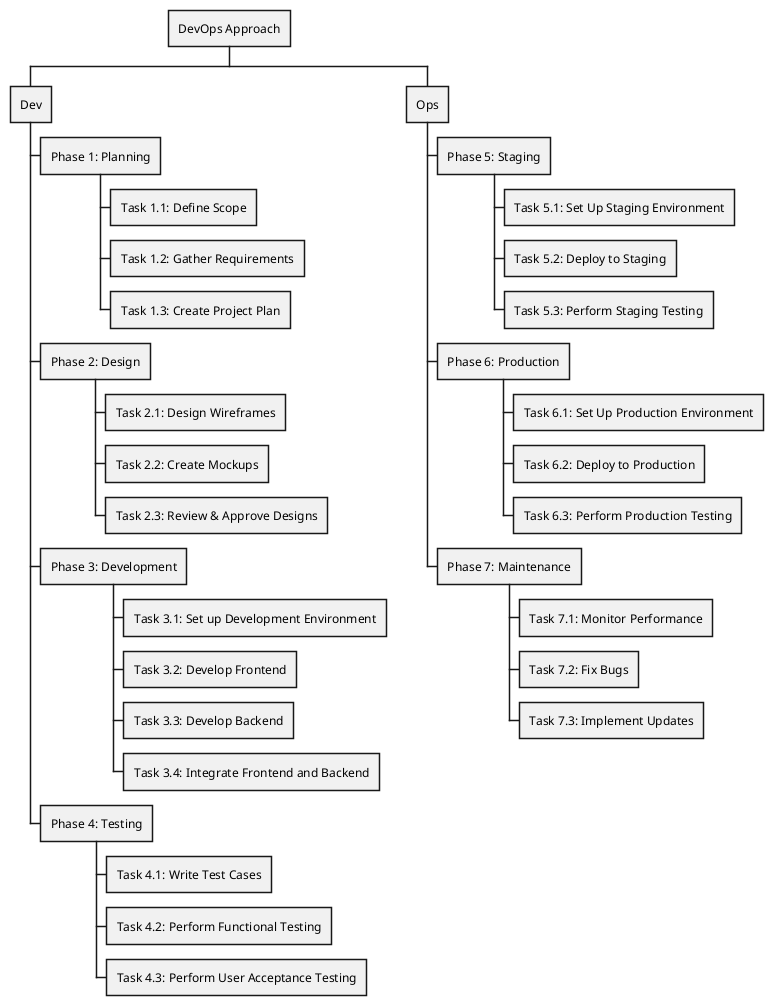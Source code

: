 @startwbs
* DevOps Approach

** Dev

*** Phase 1: Planning
**** Task 1.1: Define Scope
**** Task 1.2: Gather Requirements
**** Task 1.3: Create Project Plan

*** Phase 2: Design
**** Task 2.1: Design Wireframes
**** Task 2.2: Create Mockups
**** Task 2.3: Review & Approve Designs

*** Phase 3: Development
**** Task 3.1: Set up Development Environment
**** Task 3.2: Develop Frontend
**** Task 3.3: Develop Backend
**** Task 3.4: Integrate Frontend and Backend

*** Phase 4: Testing
**** Task 4.1: Write Test Cases
**** Task 4.2: Perform Functional Testing
**** Task 4.3: Perform User Acceptance Testing

** Ops
*** Phase 5: Staging
**** Task 5.1: Set Up Staging Environment
**** Task 5.2: Deploy to Staging
**** Task 5.3: Perform Staging Testing

*** Phase 6: Production
**** Task 6.1: Set Up Production Environment
**** Task 6.2: Deploy to Production
**** Task 6.3: Perform Production Testing

*** Phase 7: Maintenance
**** Task 7.1: Monitor Performance
**** Task 7.2: Fix Bugs
**** Task 7.3: Implement Updates
@endwbs
